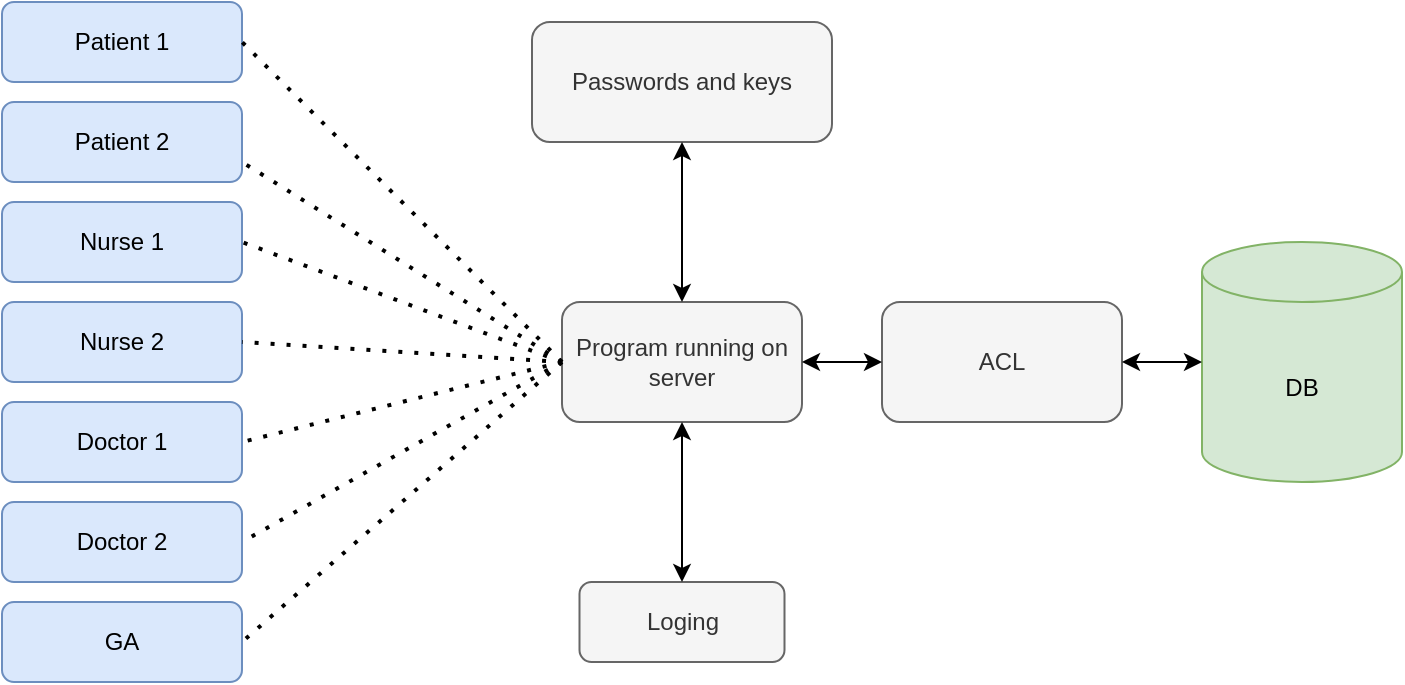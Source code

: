 <mxfile version="14.2.9" type="device"><diagram id="-oLOrYyTNosbKCr9sbo6" name="Page-1"><mxGraphModel dx="786" dy="523" grid="1" gridSize="10" guides="1" tooltips="1" connect="1" arrows="1" fold="1" page="1" pageScale="1" pageWidth="827" pageHeight="1169" math="0" shadow="0"><root><mxCell id="0"/><mxCell id="1" parent="0"/><mxCell id="z5AqJtGRFdwneAQV9YyV-1" value="Patient 1" style="rounded=1;whiteSpace=wrap;html=1;fillColor=#dae8fc;strokeColor=#6c8ebf;" vertex="1" parent="1"><mxGeometry x="30" y="50" width="120" height="40" as="geometry"/></mxCell><mxCell id="z5AqJtGRFdwneAQV9YyV-2" value="Patient 2" style="rounded=1;whiteSpace=wrap;html=1;fillColor=#dae8fc;strokeColor=#6c8ebf;" vertex="1" parent="1"><mxGeometry x="30" y="100" width="120" height="40" as="geometry"/></mxCell><mxCell id="z5AqJtGRFdwneAQV9YyV-3" value="Nurse 1" style="rounded=1;whiteSpace=wrap;html=1;fillColor=#dae8fc;strokeColor=#6c8ebf;" vertex="1" parent="1"><mxGeometry x="30" y="150" width="120" height="40" as="geometry"/></mxCell><mxCell id="z5AqJtGRFdwneAQV9YyV-4" value="Nurse 2" style="rounded=1;whiteSpace=wrap;html=1;fillColor=#dae8fc;strokeColor=#6c8ebf;" vertex="1" parent="1"><mxGeometry x="30" y="200" width="120" height="40" as="geometry"/></mxCell><mxCell id="z5AqJtGRFdwneAQV9YyV-7" value="Doctor 1" style="rounded=1;whiteSpace=wrap;html=1;fillColor=#dae8fc;strokeColor=#6c8ebf;" vertex="1" parent="1"><mxGeometry x="30" y="250" width="120" height="40" as="geometry"/></mxCell><mxCell id="z5AqJtGRFdwneAQV9YyV-8" value="Doctor 2" style="rounded=1;whiteSpace=wrap;html=1;fillColor=#dae8fc;strokeColor=#6c8ebf;" vertex="1" parent="1"><mxGeometry x="30" y="300" width="120" height="40" as="geometry"/></mxCell><mxCell id="z5AqJtGRFdwneAQV9YyV-9" value="GA" style="rounded=1;whiteSpace=wrap;html=1;fillColor=#dae8fc;strokeColor=#6c8ebf;" vertex="1" parent="1"><mxGeometry x="30" y="350" width="120" height="40" as="geometry"/></mxCell><mxCell id="z5AqJtGRFdwneAQV9YyV-11" value="Program running on server" style="rounded=1;whiteSpace=wrap;html=1;fillColor=#f5f5f5;strokeColor=#666666;fontColor=#333333;" vertex="1" parent="1"><mxGeometry x="310" y="200" width="120" height="60" as="geometry"/></mxCell><mxCell id="z5AqJtGRFdwneAQV9YyV-12" value="DB" style="shape=cylinder3;whiteSpace=wrap;html=1;boundedLbl=1;backgroundOutline=1;size=15;fillColor=#d5e8d4;strokeColor=#82b366;" vertex="1" parent="1"><mxGeometry x="630" y="170" width="100" height="120" as="geometry"/></mxCell><mxCell id="z5AqJtGRFdwneAQV9YyV-13" value="ACL" style="rounded=1;whiteSpace=wrap;html=1;fillColor=#f5f5f5;strokeColor=#666666;fontColor=#333333;" vertex="1" parent="1"><mxGeometry x="470" y="200" width="120" height="60" as="geometry"/></mxCell><mxCell id="z5AqJtGRFdwneAQV9YyV-14" value="Passwords and keys" style="rounded=1;whiteSpace=wrap;html=1;fillColor=#f5f5f5;strokeColor=#666666;fontColor=#333333;" vertex="1" parent="1"><mxGeometry x="295" y="60" width="150" height="60" as="geometry"/></mxCell><mxCell id="z5AqJtGRFdwneAQV9YyV-16" value="" style="endArrow=none;dashed=1;html=1;dashPattern=1 3;strokeWidth=2;entryX=1;entryY=0.5;entryDx=0;entryDy=0;exitX=0;exitY=0.5;exitDx=0;exitDy=0;" edge="1" parent="1" source="z5AqJtGRFdwneAQV9YyV-11" target="z5AqJtGRFdwneAQV9YyV-1"><mxGeometry width="50" height="50" relative="1" as="geometry"><mxPoint x="380" y="290" as="sourcePoint"/><mxPoint x="430" y="240" as="targetPoint"/></mxGeometry></mxCell><mxCell id="z5AqJtGRFdwneAQV9YyV-17" value="" style="endArrow=none;dashed=1;html=1;dashPattern=1 3;strokeWidth=2;entryX=1;entryY=0.75;entryDx=0;entryDy=0;exitX=0;exitY=0.5;exitDx=0;exitDy=0;" edge="1" parent="1" source="z5AqJtGRFdwneAQV9YyV-11" target="z5AqJtGRFdwneAQV9YyV-2"><mxGeometry width="50" height="50" relative="1" as="geometry"><mxPoint x="380" y="290" as="sourcePoint"/><mxPoint x="430" y="240" as="targetPoint"/></mxGeometry></mxCell><mxCell id="z5AqJtGRFdwneAQV9YyV-18" value="" style="endArrow=none;dashed=1;html=1;dashPattern=1 3;strokeWidth=2;entryX=1;entryY=0.5;entryDx=0;entryDy=0;exitX=0;exitY=0.5;exitDx=0;exitDy=0;" edge="1" parent="1" source="z5AqJtGRFdwneAQV9YyV-11" target="z5AqJtGRFdwneAQV9YyV-4"><mxGeometry width="50" height="50" relative="1" as="geometry"><mxPoint x="270" y="210" as="sourcePoint"/><mxPoint x="430" y="240" as="targetPoint"/></mxGeometry></mxCell><mxCell id="z5AqJtGRFdwneAQV9YyV-19" value="" style="endArrow=none;dashed=1;html=1;dashPattern=1 3;strokeWidth=2;entryX=1;entryY=0.5;entryDx=0;entryDy=0;exitX=0;exitY=0.5;exitDx=0;exitDy=0;" edge="1" parent="1" source="z5AqJtGRFdwneAQV9YyV-11" target="z5AqJtGRFdwneAQV9YyV-7"><mxGeometry width="50" height="50" relative="1" as="geometry"><mxPoint x="380" y="290" as="sourcePoint"/><mxPoint x="430" y="240" as="targetPoint"/></mxGeometry></mxCell><mxCell id="z5AqJtGRFdwneAQV9YyV-20" value="" style="endArrow=none;dashed=1;html=1;dashPattern=1 3;strokeWidth=2;entryX=1;entryY=0.5;entryDx=0;entryDy=0;exitX=0;exitY=0.5;exitDx=0;exitDy=0;" edge="1" parent="1" source="z5AqJtGRFdwneAQV9YyV-11" target="z5AqJtGRFdwneAQV9YyV-8"><mxGeometry width="50" height="50" relative="1" as="geometry"><mxPoint x="380" y="290" as="sourcePoint"/><mxPoint x="430" y="240" as="targetPoint"/></mxGeometry></mxCell><mxCell id="z5AqJtGRFdwneAQV9YyV-21" value="" style="endArrow=none;dashed=1;html=1;dashPattern=1 3;strokeWidth=2;entryX=1;entryY=0.5;entryDx=0;entryDy=0;exitX=0;exitY=0.5;exitDx=0;exitDy=0;" edge="1" parent="1" source="z5AqJtGRFdwneAQV9YyV-11" target="z5AqJtGRFdwneAQV9YyV-9"><mxGeometry width="50" height="50" relative="1" as="geometry"><mxPoint x="380" y="290" as="sourcePoint"/><mxPoint x="430" y="240" as="targetPoint"/></mxGeometry></mxCell><mxCell id="z5AqJtGRFdwneAQV9YyV-33" value="" style="endArrow=classic;startArrow=classic;html=1;entryX=0;entryY=0.5;entryDx=0;entryDy=0;exitX=1;exitY=0.5;exitDx=0;exitDy=0;" edge="1" parent="1" source="z5AqJtGRFdwneAQV9YyV-11" target="z5AqJtGRFdwneAQV9YyV-13"><mxGeometry width="50" height="50" relative="1" as="geometry"><mxPoint x="420" y="260" as="sourcePoint"/><mxPoint x="470" y="210" as="targetPoint"/></mxGeometry></mxCell><mxCell id="z5AqJtGRFdwneAQV9YyV-35" value="" style="endArrow=classic;startArrow=classic;html=1;entryX=0;entryY=0.5;entryDx=0;entryDy=0;entryPerimeter=0;" edge="1" parent="1" target="z5AqJtGRFdwneAQV9YyV-12"><mxGeometry width="50" height="50" relative="1" as="geometry"><mxPoint x="590" y="230" as="sourcePoint"/><mxPoint x="430" y="240" as="targetPoint"/></mxGeometry></mxCell><mxCell id="z5AqJtGRFdwneAQV9YyV-36" value="" style="endArrow=classic;startArrow=classic;html=1;entryX=0.5;entryY=1;entryDx=0;entryDy=0;" edge="1" parent="1" target="z5AqJtGRFdwneAQV9YyV-14"><mxGeometry width="50" height="50" relative="1" as="geometry"><mxPoint x="370" y="200" as="sourcePoint"/><mxPoint x="430" y="240" as="targetPoint"/></mxGeometry></mxCell><mxCell id="z5AqJtGRFdwneAQV9YyV-37" value="" style="endArrow=none;dashed=1;html=1;dashPattern=1 3;strokeWidth=2;entryX=1;entryY=0.5;entryDx=0;entryDy=0;exitX=0;exitY=0.5;exitDx=0;exitDy=0;" edge="1" parent="1" source="z5AqJtGRFdwneAQV9YyV-11" target="z5AqJtGRFdwneAQV9YyV-3"><mxGeometry width="50" height="50" relative="1" as="geometry"><mxPoint x="380" y="290" as="sourcePoint"/><mxPoint x="430" y="240" as="targetPoint"/></mxGeometry></mxCell><mxCell id="z5AqJtGRFdwneAQV9YyV-38" value="Loging" style="rounded=1;whiteSpace=wrap;html=1;fillColor=#f5f5f5;strokeColor=#666666;fontColor=#333333;" vertex="1" parent="1"><mxGeometry x="318.75" y="340" width="102.5" height="40" as="geometry"/></mxCell><mxCell id="z5AqJtGRFdwneAQV9YyV-39" value="" style="endArrow=classic;startArrow=classic;html=1;entryX=0.5;entryY=1;entryDx=0;entryDy=0;exitX=0.5;exitY=0;exitDx=0;exitDy=0;" edge="1" parent="1" source="z5AqJtGRFdwneAQV9YyV-38" target="z5AqJtGRFdwneAQV9YyV-11"><mxGeometry width="50" height="50" relative="1" as="geometry"><mxPoint x="380" y="210" as="sourcePoint"/><mxPoint x="380" y="130" as="targetPoint"/></mxGeometry></mxCell></root></mxGraphModel></diagram></mxfile>
